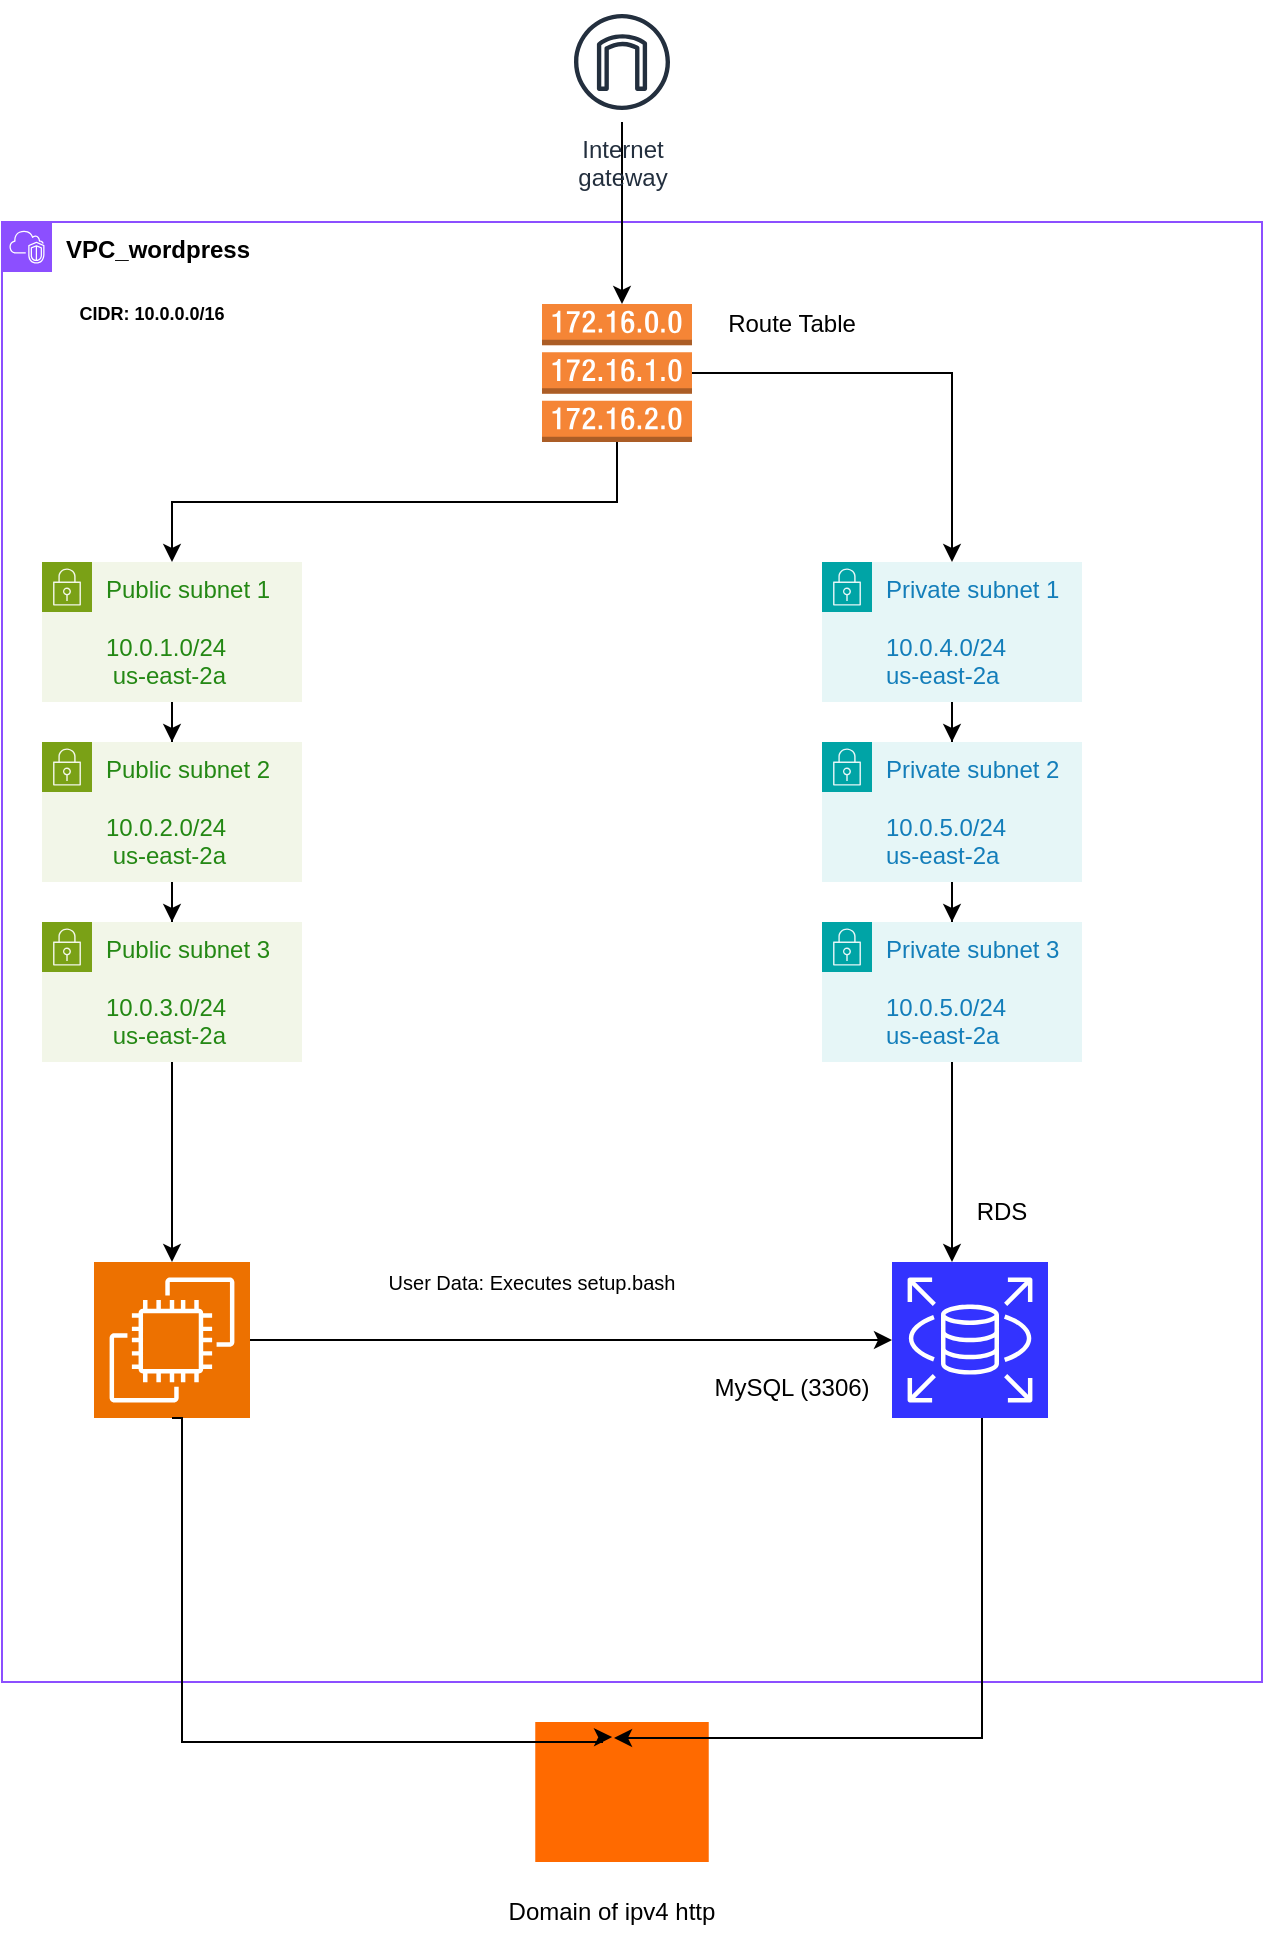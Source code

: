 <mxfile version="26.0.9">
  <diagram name="Page-1" id="bcBCReXJl5Al2ktGXHKC">
    <mxGraphModel dx="2140" dy="1729" grid="1" gridSize="10" guides="1" tooltips="1" connect="1" arrows="1" fold="1" page="1" pageScale="1" pageWidth="850" pageHeight="1100" math="0" shadow="0">
      <root>
        <mxCell id="0" />
        <mxCell id="1" parent="0" />
        <mxCell id="LZNEJXtvi4NbWNd_lzFI-5" value="&lt;font style=&quot;color: rgb(0, 0, 0);&quot;&gt;&lt;b&gt;VPC_wordpress&lt;/b&gt;&lt;/font&gt;" style="points=[[0,0],[0.25,0],[0.5,0],[0.75,0],[1,0],[1,0.25],[1,0.5],[1,0.75],[1,1],[0.75,1],[0.5,1],[0.25,1],[0,1],[0,0.75],[0,0.5],[0,0.25]];outlineConnect=0;gradientColor=none;html=1;whiteSpace=wrap;fontSize=12;fontStyle=0;container=1;pointerEvents=0;collapsible=0;recursiveResize=0;shape=mxgraph.aws4.group;grIcon=mxgraph.aws4.group_vpc2;strokeColor=#8C4FFF;fillColor=none;verticalAlign=top;align=left;spacingLeft=30;fontColor=#AAB7B8;dashed=0;" parent="1" vertex="1">
          <mxGeometry x="-780" y="70" width="630" height="730" as="geometry" />
        </mxCell>
        <mxCell id="LZNEJXtvi4NbWNd_lzFI-6" value="&lt;b&gt;&lt;font style=&quot;font-size: 9px;&quot;&gt;CIDR: 10.0.0.0/16&lt;/font&gt;&lt;/b&gt;" style="text;html=1;align=center;verticalAlign=middle;whiteSpace=wrap;rounded=0;" parent="LZNEJXtvi4NbWNd_lzFI-5" vertex="1">
          <mxGeometry x="20" y="30" width="110" height="30" as="geometry" />
        </mxCell>
        <mxCell id="LZNEJXtvi4NbWNd_lzFI-38" style="edgeStyle=orthogonalEdgeStyle;rounded=0;orthogonalLoop=1;jettySize=auto;html=1;exitX=0.5;exitY=1;exitDx=0;exitDy=0;" parent="LZNEJXtvi4NbWNd_lzFI-5" source="LZNEJXtvi4NbWNd_lzFI-7" target="LZNEJXtvi4NbWNd_lzFI-8" edge="1">
          <mxGeometry relative="1" as="geometry" />
        </mxCell>
        <mxCell id="LZNEJXtvi4NbWNd_lzFI-7" value="Public subnet 1&lt;div&gt;&lt;br&gt;&lt;/div&gt;&lt;div&gt;10.0.1.0/24&lt;/div&gt;&lt;div&gt;&amp;nbsp;us-east-2a&lt;/div&gt;" style="points=[[0,0],[0.25,0],[0.5,0],[0.75,0],[1,0],[1,0.25],[1,0.5],[1,0.75],[1,1],[0.75,1],[0.5,1],[0.25,1],[0,1],[0,0.75],[0,0.5],[0,0.25]];outlineConnect=0;gradientColor=none;html=1;whiteSpace=wrap;fontSize=12;fontStyle=0;container=1;pointerEvents=0;collapsible=0;recursiveResize=0;shape=mxgraph.aws4.group;grIcon=mxgraph.aws4.group_security_group;grStroke=0;strokeColor=#7AA116;fillColor=#F2F6E8;verticalAlign=top;align=left;spacingLeft=30;fontColor=#248814;dashed=0;" parent="LZNEJXtvi4NbWNd_lzFI-5" vertex="1">
          <mxGeometry x="20" y="170" width="130" height="70" as="geometry" />
        </mxCell>
        <mxCell id="LZNEJXtvi4NbWNd_lzFI-39" style="edgeStyle=orthogonalEdgeStyle;rounded=0;orthogonalLoop=1;jettySize=auto;html=1;exitX=0.5;exitY=1;exitDx=0;exitDy=0;" parent="LZNEJXtvi4NbWNd_lzFI-5" source="LZNEJXtvi4NbWNd_lzFI-8" target="LZNEJXtvi4NbWNd_lzFI-9" edge="1">
          <mxGeometry relative="1" as="geometry" />
        </mxCell>
        <mxCell id="LZNEJXtvi4NbWNd_lzFI-8" value="Public subnet 2&lt;div&gt;&lt;br&gt;&lt;/div&gt;&lt;div&gt;10.0.2.0/24&lt;/div&gt;&lt;div&gt;&amp;nbsp;us-east-2a&lt;/div&gt;" style="points=[[0,0],[0.25,0],[0.5,0],[0.75,0],[1,0],[1,0.25],[1,0.5],[1,0.75],[1,1],[0.75,1],[0.5,1],[0.25,1],[0,1],[0,0.75],[0,0.5],[0,0.25]];outlineConnect=0;gradientColor=none;html=1;whiteSpace=wrap;fontSize=12;fontStyle=0;container=1;pointerEvents=0;collapsible=0;recursiveResize=0;shape=mxgraph.aws4.group;grIcon=mxgraph.aws4.group_security_group;grStroke=0;strokeColor=#7AA116;fillColor=#F2F6E8;verticalAlign=top;align=left;spacingLeft=30;fontColor=#248814;dashed=0;" parent="LZNEJXtvi4NbWNd_lzFI-5" vertex="1">
          <mxGeometry x="20" y="260" width="130" height="70" as="geometry" />
        </mxCell>
        <mxCell id="LZNEJXtvi4NbWNd_lzFI-42" style="edgeStyle=orthogonalEdgeStyle;rounded=0;orthogonalLoop=1;jettySize=auto;html=1;" parent="LZNEJXtvi4NbWNd_lzFI-5" source="LZNEJXtvi4NbWNd_lzFI-9" target="LZNEJXtvi4NbWNd_lzFI-19" edge="1">
          <mxGeometry relative="1" as="geometry" />
        </mxCell>
        <mxCell id="LZNEJXtvi4NbWNd_lzFI-9" value="Public subnet 3&lt;div&gt;&lt;br&gt;&lt;/div&gt;&lt;div&gt;10.0.3.0/24&lt;/div&gt;&lt;div&gt;&amp;nbsp;us-east-2a&lt;/div&gt;" style="points=[[0,0],[0.25,0],[0.5,0],[0.75,0],[1,0],[1,0.25],[1,0.5],[1,0.75],[1,1],[0.75,1],[0.5,1],[0.25,1],[0,1],[0,0.75],[0,0.5],[0,0.25]];outlineConnect=0;gradientColor=none;html=1;whiteSpace=wrap;fontSize=12;fontStyle=0;container=1;pointerEvents=0;collapsible=0;recursiveResize=0;shape=mxgraph.aws4.group;grIcon=mxgraph.aws4.group_security_group;grStroke=0;strokeColor=#7AA116;fillColor=#F2F6E8;verticalAlign=top;align=left;spacingLeft=30;fontColor=#248814;dashed=0;" parent="LZNEJXtvi4NbWNd_lzFI-5" vertex="1">
          <mxGeometry x="20" y="350" width="130" height="70" as="geometry" />
        </mxCell>
        <mxCell id="LZNEJXtvi4NbWNd_lzFI-40" style="edgeStyle=orthogonalEdgeStyle;rounded=0;orthogonalLoop=1;jettySize=auto;html=1;" parent="LZNEJXtvi4NbWNd_lzFI-5" source="LZNEJXtvi4NbWNd_lzFI-10" target="LZNEJXtvi4NbWNd_lzFI-11" edge="1">
          <mxGeometry relative="1" as="geometry" />
        </mxCell>
        <mxCell id="LZNEJXtvi4NbWNd_lzFI-10" value="Private subnet 1&lt;div&gt;&lt;br&gt;&lt;/div&gt;&lt;div&gt;10.0.4.0/24&lt;/div&gt;&lt;div&gt;us-east-2a&lt;/div&gt;" style="points=[[0,0],[0.25,0],[0.5,0],[0.75,0],[1,0],[1,0.25],[1,0.5],[1,0.75],[1,1],[0.75,1],[0.5,1],[0.25,1],[0,1],[0,0.75],[0,0.5],[0,0.25]];outlineConnect=0;gradientColor=none;html=1;whiteSpace=wrap;fontSize=12;fontStyle=0;container=1;pointerEvents=0;collapsible=0;recursiveResize=0;shape=mxgraph.aws4.group;grIcon=mxgraph.aws4.group_security_group;grStroke=0;strokeColor=#00A4A6;fillColor=#E6F6F7;verticalAlign=top;align=left;spacingLeft=30;fontColor=#147EBA;dashed=0;" parent="LZNEJXtvi4NbWNd_lzFI-5" vertex="1">
          <mxGeometry x="410" y="170" width="130" height="70" as="geometry" />
        </mxCell>
        <mxCell id="LZNEJXtvi4NbWNd_lzFI-41" style="edgeStyle=orthogonalEdgeStyle;rounded=0;orthogonalLoop=1;jettySize=auto;html=1;" parent="LZNEJXtvi4NbWNd_lzFI-5" source="LZNEJXtvi4NbWNd_lzFI-11" target="LZNEJXtvi4NbWNd_lzFI-12" edge="1">
          <mxGeometry relative="1" as="geometry" />
        </mxCell>
        <mxCell id="LZNEJXtvi4NbWNd_lzFI-11" value="Private subnet 2&lt;div&gt;&lt;br&gt;&lt;/div&gt;&lt;div&gt;10.0.5.0/24&lt;/div&gt;&lt;div&gt;us-east-2a&lt;/div&gt;" style="points=[[0,0],[0.25,0],[0.5,0],[0.75,0],[1,0],[1,0.25],[1,0.5],[1,0.75],[1,1],[0.75,1],[0.5,1],[0.25,1],[0,1],[0,0.75],[0,0.5],[0,0.25]];outlineConnect=0;gradientColor=none;html=1;whiteSpace=wrap;fontSize=12;fontStyle=0;container=1;pointerEvents=0;collapsible=0;recursiveResize=0;shape=mxgraph.aws4.group;grIcon=mxgraph.aws4.group_security_group;grStroke=0;strokeColor=#00A4A6;fillColor=#E6F6F7;verticalAlign=top;align=left;spacingLeft=30;fontColor=#147EBA;dashed=0;" parent="LZNEJXtvi4NbWNd_lzFI-5" vertex="1">
          <mxGeometry x="410" y="260" width="130" height="70" as="geometry" />
        </mxCell>
        <mxCell id="LZNEJXtvi4NbWNd_lzFI-43" style="edgeStyle=orthogonalEdgeStyle;rounded=0;orthogonalLoop=1;jettySize=auto;html=1;" parent="LZNEJXtvi4NbWNd_lzFI-5" source="LZNEJXtvi4NbWNd_lzFI-12" target="LZNEJXtvi4NbWNd_lzFI-20" edge="1">
          <mxGeometry relative="1" as="geometry">
            <Array as="points">
              <mxPoint x="475" y="490" />
              <mxPoint x="475" y="490" />
            </Array>
          </mxGeometry>
        </mxCell>
        <mxCell id="LZNEJXtvi4NbWNd_lzFI-12" value="Private subnet 3&lt;div&gt;&lt;br&gt;&lt;/div&gt;&lt;div&gt;10.0.5.0/24&lt;/div&gt;&lt;div&gt;us-east-2a&lt;/div&gt;" style="points=[[0,0],[0.25,0],[0.5,0],[0.75,0],[1,0],[1,0.25],[1,0.5],[1,0.75],[1,1],[0.75,1],[0.5,1],[0.25,1],[0,1],[0,0.75],[0,0.5],[0,0.25]];outlineConnect=0;gradientColor=none;html=1;whiteSpace=wrap;fontSize=12;fontStyle=0;container=1;pointerEvents=0;collapsible=0;recursiveResize=0;shape=mxgraph.aws4.group;grIcon=mxgraph.aws4.group_security_group;grStroke=0;strokeColor=#00A4A6;fillColor=#E6F6F7;verticalAlign=top;align=left;spacingLeft=30;fontColor=#147EBA;dashed=0;" parent="LZNEJXtvi4NbWNd_lzFI-5" vertex="1">
          <mxGeometry x="410" y="350" width="130" height="70" as="geometry" />
        </mxCell>
        <mxCell id="LZNEJXtvi4NbWNd_lzFI-36" style="edgeStyle=orthogonalEdgeStyle;rounded=0;orthogonalLoop=1;jettySize=auto;html=1;" parent="LZNEJXtvi4NbWNd_lzFI-5" source="LZNEJXtvi4NbWNd_lzFI-14" target="LZNEJXtvi4NbWNd_lzFI-10" edge="1">
          <mxGeometry relative="1" as="geometry" />
        </mxCell>
        <mxCell id="LZNEJXtvi4NbWNd_lzFI-37" style="edgeStyle=orthogonalEdgeStyle;rounded=0;orthogonalLoop=1;jettySize=auto;html=1;exitX=0.5;exitY=1;exitDx=0;exitDy=0;exitPerimeter=0;" parent="LZNEJXtvi4NbWNd_lzFI-5" source="LZNEJXtvi4NbWNd_lzFI-14" target="LZNEJXtvi4NbWNd_lzFI-7" edge="1">
          <mxGeometry relative="1" as="geometry" />
        </mxCell>
        <mxCell id="LZNEJXtvi4NbWNd_lzFI-14" value="" style="outlineConnect=0;dashed=0;verticalLabelPosition=bottom;verticalAlign=top;align=center;html=1;shape=mxgraph.aws3.route_table;fillColor=#F58536;gradientColor=none;" parent="LZNEJXtvi4NbWNd_lzFI-5" vertex="1">
          <mxGeometry x="270" y="41" width="75" height="69" as="geometry" />
        </mxCell>
        <mxCell id="LZNEJXtvi4NbWNd_lzFI-15" value="Route Table" style="text;html=1;align=center;verticalAlign=middle;whiteSpace=wrap;rounded=0;" parent="LZNEJXtvi4NbWNd_lzFI-5" vertex="1">
          <mxGeometry x="345" y="41" width="100" height="20" as="geometry" />
        </mxCell>
        <mxCell id="LZNEJXtvi4NbWNd_lzFI-30" style="edgeStyle=orthogonalEdgeStyle;rounded=0;orthogonalLoop=1;jettySize=auto;html=1;" parent="LZNEJXtvi4NbWNd_lzFI-5" source="LZNEJXtvi4NbWNd_lzFI-19" target="LZNEJXtvi4NbWNd_lzFI-20" edge="1">
          <mxGeometry relative="1" as="geometry" />
        </mxCell>
        <mxCell id="LZNEJXtvi4NbWNd_lzFI-19" value="" style="sketch=0;points=[[0,0,0],[0.25,0,0],[0.5,0,0],[0.75,0,0],[1,0,0],[0,1,0],[0.25,1,0],[0.5,1,0],[0.75,1,0],[1,1,0],[0,0.25,0],[0,0.5,0],[0,0.75,0],[1,0.25,0],[1,0.5,0],[1,0.75,0]];outlineConnect=0;fontColor=#232F3E;fillColor=#ED7100;strokeColor=#ffffff;dashed=0;verticalLabelPosition=bottom;verticalAlign=top;align=center;html=1;fontSize=12;fontStyle=0;aspect=fixed;shape=mxgraph.aws4.resourceIcon;resIcon=mxgraph.aws4.ec2;" parent="LZNEJXtvi4NbWNd_lzFI-5" vertex="1">
          <mxGeometry x="46" y="520" width="78" height="78" as="geometry" />
        </mxCell>
        <mxCell id="LZNEJXtvi4NbWNd_lzFI-20" value="" style="sketch=0;points=[[0,0,0],[0.25,0,0],[0.5,0,0],[0.75,0,0],[1,0,0],[0,1,0],[0.25,1,0],[0.5,1,0],[0.75,1,0],[1,1,0],[0,0.25,0],[0,0.5,0],[0,0.75,0],[1,0.25,0],[1,0.5,0],[1,0.75,0]];outlineConnect=0;fontColor=#232F3E;fillColor=#3333FF;strokeColor=#ffffff;dashed=0;verticalLabelPosition=bottom;verticalAlign=top;align=center;html=1;fontSize=12;fontStyle=0;aspect=fixed;shape=mxgraph.aws4.resourceIcon;resIcon=mxgraph.aws4.rds;" parent="LZNEJXtvi4NbWNd_lzFI-5" vertex="1">
          <mxGeometry x="445" y="520" width="78" height="78" as="geometry" />
        </mxCell>
        <mxCell id="LZNEJXtvi4NbWNd_lzFI-26" value="&lt;pre style=&quot;font-family: var(--ds-font-family-code); overflow: auto; padding: calc(var(--ds-md-zoom)*8px)calc(var(--ds-md-zoom)*12px); text-wrap: wrap; word-break: break-all; text-align: start; margin-top: 0px !important; margin-bottom: 0px !important;&quot;&gt;User Data: Executes setup.bash&lt;/pre&gt;" style="text;html=1;align=center;verticalAlign=middle;whiteSpace=wrap;rounded=0;fillColor=none;strokeColor=none;fontColor=default;fontSize=10;" parent="LZNEJXtvi4NbWNd_lzFI-5" vertex="1">
          <mxGeometry x="150" y="500" width="230" height="60" as="geometry" />
        </mxCell>
        <mxCell id="LZNEJXtvi4NbWNd_lzFI-31" value="RDS" style="text;html=1;align=center;verticalAlign=middle;whiteSpace=wrap;rounded=0;" parent="LZNEJXtvi4NbWNd_lzFI-5" vertex="1">
          <mxGeometry x="470" y="480" width="60" height="30" as="geometry" />
        </mxCell>
        <mxCell id="LZNEJXtvi4NbWNd_lzFI-32" value="MySQL (3306)" style="text;html=1;align=center;verticalAlign=middle;whiteSpace=wrap;rounded=0;" parent="LZNEJXtvi4NbWNd_lzFI-5" vertex="1">
          <mxGeometry x="355" y="568" width="80" height="30" as="geometry" />
        </mxCell>
        <mxCell id="LZNEJXtvi4NbWNd_lzFI-44" style="edgeStyle=orthogonalEdgeStyle;rounded=0;orthogonalLoop=1;jettySize=auto;html=1;" parent="1" source="LZNEJXtvi4NbWNd_lzFI-13" target="LZNEJXtvi4NbWNd_lzFI-14" edge="1">
          <mxGeometry relative="1" as="geometry">
            <Array as="points">
              <mxPoint x="-470" y="90" />
              <mxPoint x="-470" y="90" />
            </Array>
          </mxGeometry>
        </mxCell>
        <mxCell id="LZNEJXtvi4NbWNd_lzFI-13" value="Internet&#xa;gateway" style="sketch=0;outlineConnect=0;fontColor=#232F3E;gradientColor=none;strokeColor=#232F3E;fillColor=#ffffff;dashed=0;verticalLabelPosition=bottom;verticalAlign=top;align=center;html=1;fontSize=12;fontStyle=0;aspect=fixed;shape=mxgraph.aws4.resourceIcon;resIcon=mxgraph.aws4.internet_gateway;" parent="1" vertex="1">
          <mxGeometry x="-500" y="-40" width="60" height="60" as="geometry" />
        </mxCell>
        <mxCell id="LZNEJXtvi4NbWNd_lzFI-21" value="" style="points=[];aspect=fixed;html=1;align=center;shadow=0;dashed=0;fillColor=#FF6A00;strokeColor=none;shape=mxgraph.alibaba_cloud.domain_and_website;" parent="1" vertex="1">
          <mxGeometry x="-513.37" y="820" width="86.74" height="70" as="geometry" />
        </mxCell>
        <mxCell id="LZNEJXtvi4NbWNd_lzFI-22" style="edgeStyle=orthogonalEdgeStyle;rounded=0;orthogonalLoop=1;jettySize=auto;html=1;exitX=0.5;exitY=1;exitDx=0;exitDy=0;exitPerimeter=0;entryX=0.443;entryY=0.108;entryDx=0;entryDy=0;entryPerimeter=0;" parent="1" source="LZNEJXtvi4NbWNd_lzFI-19" target="LZNEJXtvi4NbWNd_lzFI-21" edge="1">
          <mxGeometry relative="1" as="geometry">
            <Array as="points">
              <mxPoint x="-690" y="668" />
              <mxPoint x="-690" y="830" />
              <mxPoint x="-480" y="830" />
              <mxPoint x="-480" y="828" />
            </Array>
          </mxGeometry>
        </mxCell>
        <mxCell id="LZNEJXtvi4NbWNd_lzFI-33" style="edgeStyle=orthogonalEdgeStyle;rounded=0;orthogonalLoop=1;jettySize=auto;html=1;entryX=0.454;entryY=0.114;entryDx=0;entryDy=0;entryPerimeter=0;" parent="1" source="LZNEJXtvi4NbWNd_lzFI-20" target="LZNEJXtvi4NbWNd_lzFI-21" edge="1">
          <mxGeometry relative="1" as="geometry">
            <Array as="points">
              <mxPoint x="-290" y="828" />
            </Array>
          </mxGeometry>
        </mxCell>
        <mxCell id="LZNEJXtvi4NbWNd_lzFI-35" value="Domain of ipv4 http" style="text;html=1;align=center;verticalAlign=middle;whiteSpace=wrap;rounded=0;" parent="1" vertex="1">
          <mxGeometry x="-540" y="900" width="130" height="30" as="geometry" />
        </mxCell>
      </root>
    </mxGraphModel>
  </diagram>
</mxfile>
